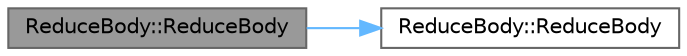 digraph "ReduceBody::ReduceBody"
{
 // LATEX_PDF_SIZE
  bgcolor="transparent";
  edge [fontname=Helvetica,fontsize=10,labelfontname=Helvetica,labelfontsize=10];
  node [fontname=Helvetica,fontsize=10,shape=box,height=0.2,width=0.4];
  rankdir="LR";
  Node1 [id="Node000001",label="ReduceBody::ReduceBody",height=0.2,width=0.4,color="gray40", fillcolor="grey60", style="filled", fontcolor="black",tooltip=" "];
  Node1 -> Node2 [id="edge1_Node000001_Node000002",color="steelblue1",style="solid",tooltip=" "];
  Node2 [id="Node000002",label="ReduceBody::ReduceBody",height=0.2,width=0.4,color="grey40", fillcolor="white", style="filled",URL="$struct_reduce_body.html#a8af85d047c8d46acf8cc09d8c40d0495",tooltip=" "];
}

